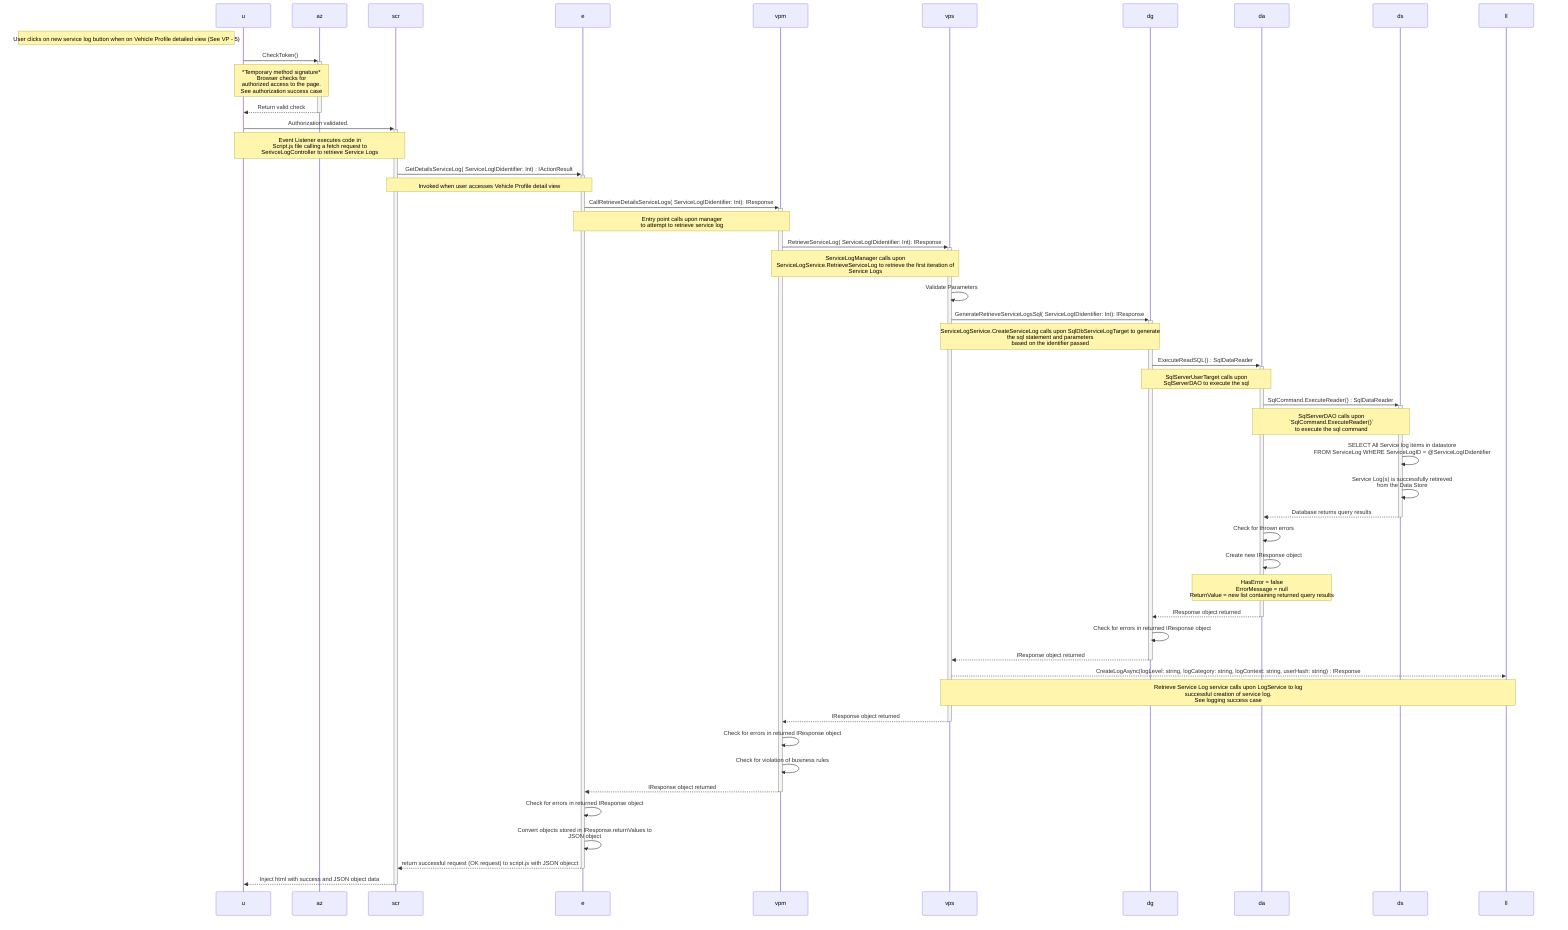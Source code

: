 sequenceDiagram
Note Left of u: User clicks on new service log button when on Vehicle Profile detailed view (See VP - 5)
u->>+az: CheckToken() 
    Note over u,az: *Temporary method signature*<br>Browser checks for<br>authorized access to the page.<br>See authorization success case
az-->>-u: Return valid check

u->>+scr: Authorization validated. 
    Note over u,scr: Event Listener executes code in<br>Script.js file calling a fetch request to<br>SerivceLogController to retrieve Service Logs


scr->>+e: GetDetailsServiceLog( ServiceLogIDidentifier: Int) : IActionResult
    Note over scr,e: Invoked when user accesses Vehicle Profile detail view

    e->>+vpm: CallRetrieveDetailsServiceLogs( ServiceLogIDidentifier: Int): IResponse
        Note over e,vpm: Entry point calls upon manager<br>to attempt to retrieve service log

        vpm->>+vps: RetrieveServiceLog( ServiceLogIDidentifier: Int): IResponse
            Note over vpm,vps: ServiceLogManager calls upon<br>ServiceLogService.RetrieveServiceLog to retrieve the first iteration of<br> Service Logs

            vps->>vps: Validate Parameters

            # Send to data store
            vps->>+dg: GenerateRetrieveServiceLogsSql( ServiceLogIDidentifier: Int): IResponse
                Note over vps,dg: ServiceLogSerivice.CreateServiceLog calls upon SqlDbServiceLogTarget to generate<br>the sql statement and parameters<br> based on the identifier passed

                dg->>+da: ExecuteReadSQL() : SqlDataReader
                    Note over dg,da: SqlServerUserTarget calls upon<br>SqlServerDAO to execute the sql

                    da->>+ds: SqlCommand.ExecuteReader() : SqlDataReader
                        Note over da,ds: SqlServerDAO calls upon<br>`SqlCommand.ExecuteReader()`<br>to execute the sql command
                        
                        ds->>ds: SELECT All Service log items in datastore<br>FROM ServiceLog WHERE ServiceLogID = @ServiceLogIDidentifier;

                        ds->>ds: Service Log(s) is successfully retireved<br>from the Data Store

                    ds-->>-da: Database returns query results

                    da->>da: Check for thrown errors

                    da->>da: Create new IResponse object
                        Note over da: HasError = false<br>ErrorMessage = null<br>ReturnValue = new list containing returned query results

                da-->>-dg: IResponse object returned

                dg->>dg: Check for errors in returned IResponse object

            dg-->>-vps: IResponse object returned

            # Log successful service log creation
            vps-->>ll: CreateLogAsync(logLevel: string, logCategory: string, logContext: string, userHash: string) : IResponse
                Note over vps,ll: Retrieve Service Log service calls upon LogService to log<br>successful creation of service log.<br>See logging success case

        vps-->>-vpm: IResponse object returned

        vpm->>vpm: Check for errors in returned IResponse object

        vpm->>vpm: Check for violation of business rules

    vpm-->>-e: IResponse object returned

    e->>e: Check for errors in returned IResponse object

    e->>e: Convert objects stored in IResponse.returnValues to<br> JSON object

    e-->>-scr: return successful request (OK request) to script.js with JSON objecct

scr-->>-u: Inject html with success and JSON object data